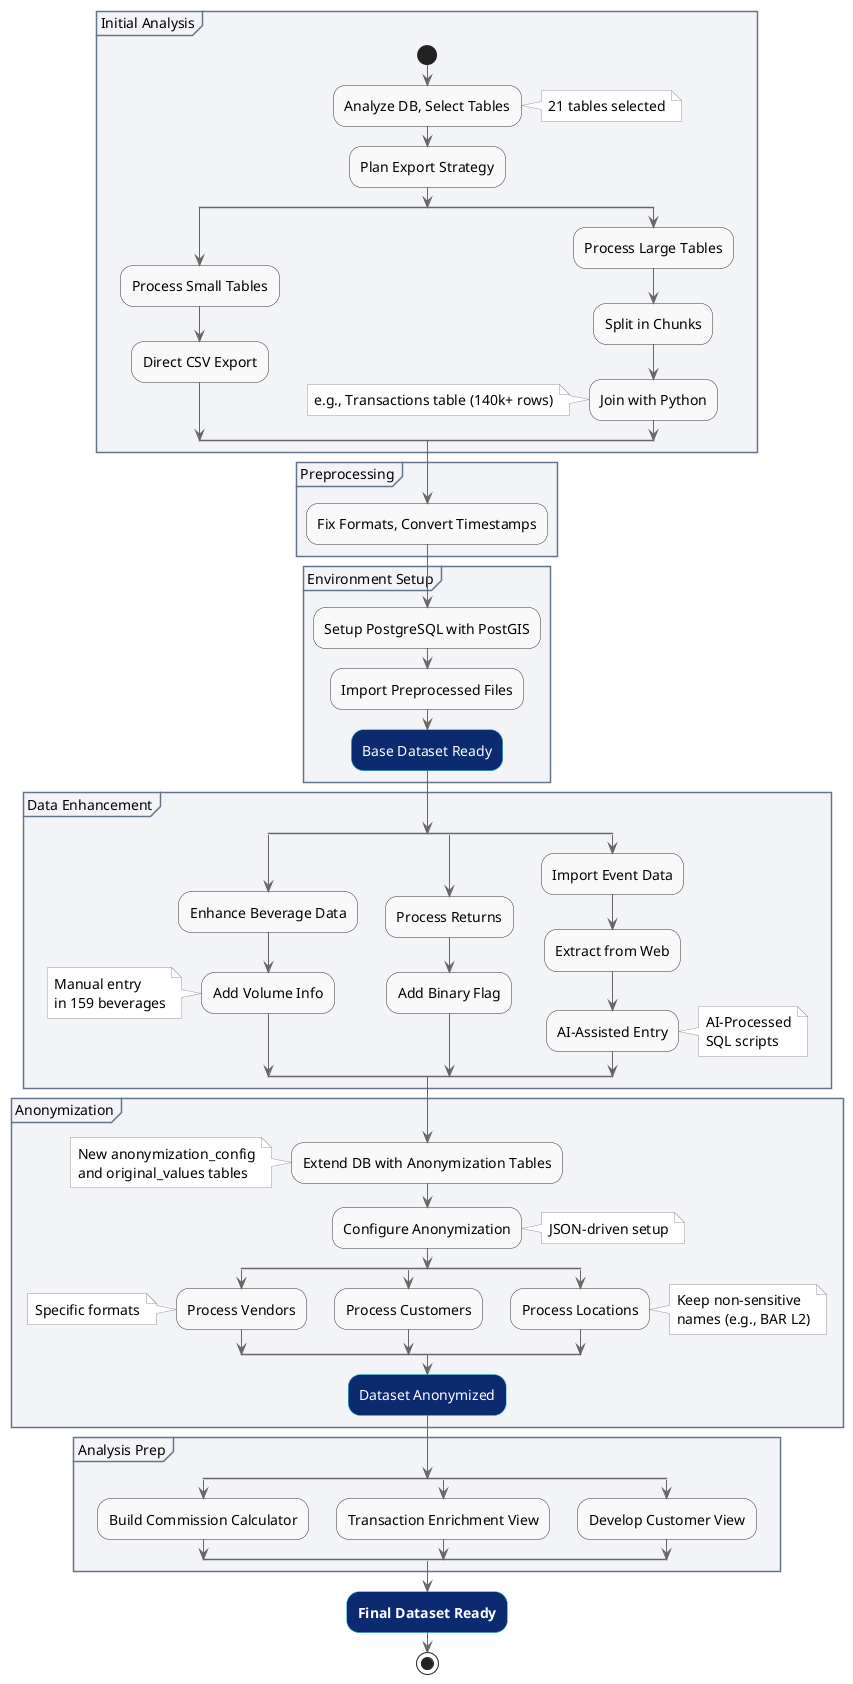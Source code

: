 @startuml
'skinparam defaultFontName serif
skinparam defaultFontSize 14
skinparam padding 1
'skinparam nodesep 5
'skinparam ranksep 5000
skinparam ActivityBackgroundColor #f9f9f9
skinparam ActivityBorderColor #333
skinparam ArrowColor #666
skinparam ActivityFontSize 14
skinparam NoteBorderColor #999
skinparam NoteBackgroundColor #fff
skinparam NoteFontSize 14

' Define specific activity styles
skinparam activity {
    BackgroundColor<<milestone>> #0B2A70
    FontColor<<milestone>> #FFF
    BorderColor<<milestone>> #40C8D3
}

skinparam partition {
    BackgroundColor #F3F4F8
    BorderColor #64748b
}

partition "Initial Analysis" {
    start
    :Analyze DB, Select Tables;
    note right: 21 tables selected
    :Plan Export Strategy;

    split
        :Process Small Tables;
        :Direct CSV Export;
    split again
        :Process Large Tables;
        :Split in Chunks;
        :Join with Python;
        note left: e.g., Transactions table (140k+ rows)
    end split
}

partition "Preprocessing" {
    :Fix Formats, Convert Timestamps;
}

partition "Environment Setup" {
    :Setup PostgreSQL with PostGIS;
    :Import Preprocessed Files;
    :Base Dataset Ready;<<milestone>>
}

partition "Data Enhancement" {
    split
        :Enhance Beverage Data;
        :Add Volume Info;
        note left
            Manual entry
            in 159 beverages
        end note
    split again
        :Process Returns;
        :Add Binary Flag;
    split again
        :Import Event Data;
        :Extract from Web;
        :AI-Assisted Entry;
        note right
            AI-Processed
            SQL scripts
        end note
    end split
}

partition "Anonymization" {
    :Extend DB with Anonymization Tables;
    note left
     New anonymization_config
     and original_values tables
    end note
    :Configure Anonymization;
    note right: JSON-driven setup

    split
        :Process Vendors;
        note left: Specific formats
    split again
        :Process Customers;
    split again
        :Process Locations;
        note right
            Keep non-sensitive
            names (e.g., BAR L2)
        end note
    end split
    :Dataset Anonymized;<<milestone>>
}

partition "Analysis Prep" {
    split
        :Build Commission Calculator;
    split again
        :Transaction Enrichment View;
    split again
        :Develop Customer View;
    end split
}

:**Final Dataset Ready**;<<milestone>>
stop

@enduml
